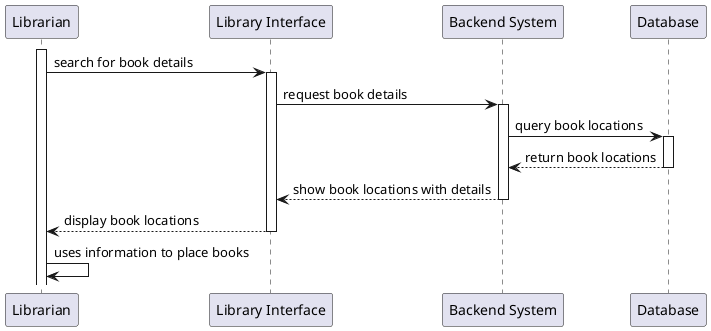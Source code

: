 @startuml
participant Librarian
participant "Library Interface" as Interface
participant "Backend System" as Backend
participant "Database" as DB

activate Librarian
Librarian -> Interface : search for book details
activate Interface
Interface -> Backend : request book details
activate Backend

Backend -> DB : query book locations
activate DB
DB --> Backend : return book locations
deactivate DB

Backend --> Interface : show book locations with details
deactivate Backend

Interface --> Librarian : display book locations
deactivate Interface

Librarian -> Librarian : uses information to place books

@enduml